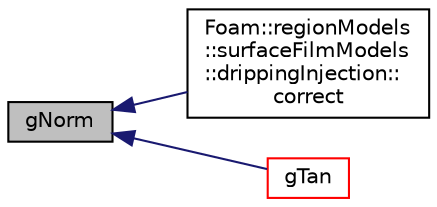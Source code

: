 digraph "gNorm"
{
  bgcolor="transparent";
  edge [fontname="Helvetica",fontsize="10",labelfontname="Helvetica",labelfontsize="10"];
  node [fontname="Helvetica",fontsize="10",shape=record];
  rankdir="LR";
  Node1 [label="gNorm",height=0.2,width=0.4,color="black", fillcolor="grey75", style="filled", fontcolor="black"];
  Node1 -> Node2 [dir="back",color="midnightblue",fontsize="10",style="solid",fontname="Helvetica"];
  Node2 [label="Foam::regionModels\l::surfaceFilmModels\l::drippingInjection::\lcorrect",height=0.2,width=0.4,color="black",URL="$a00581.html#a8c67db65404877aac3731246ffb15754",tooltip="Correct. "];
  Node1 -> Node3 [dir="back",color="midnightblue",fontsize="10",style="solid",fontname="Helvetica"];
  Node3 [label="gTan",height=0.2,width=0.4,color="red",URL="$a01258.html#a9d5bca687e0112892d9ce559f58d7b0d",tooltip="Return the gravity tangential component contributions. "];
}
